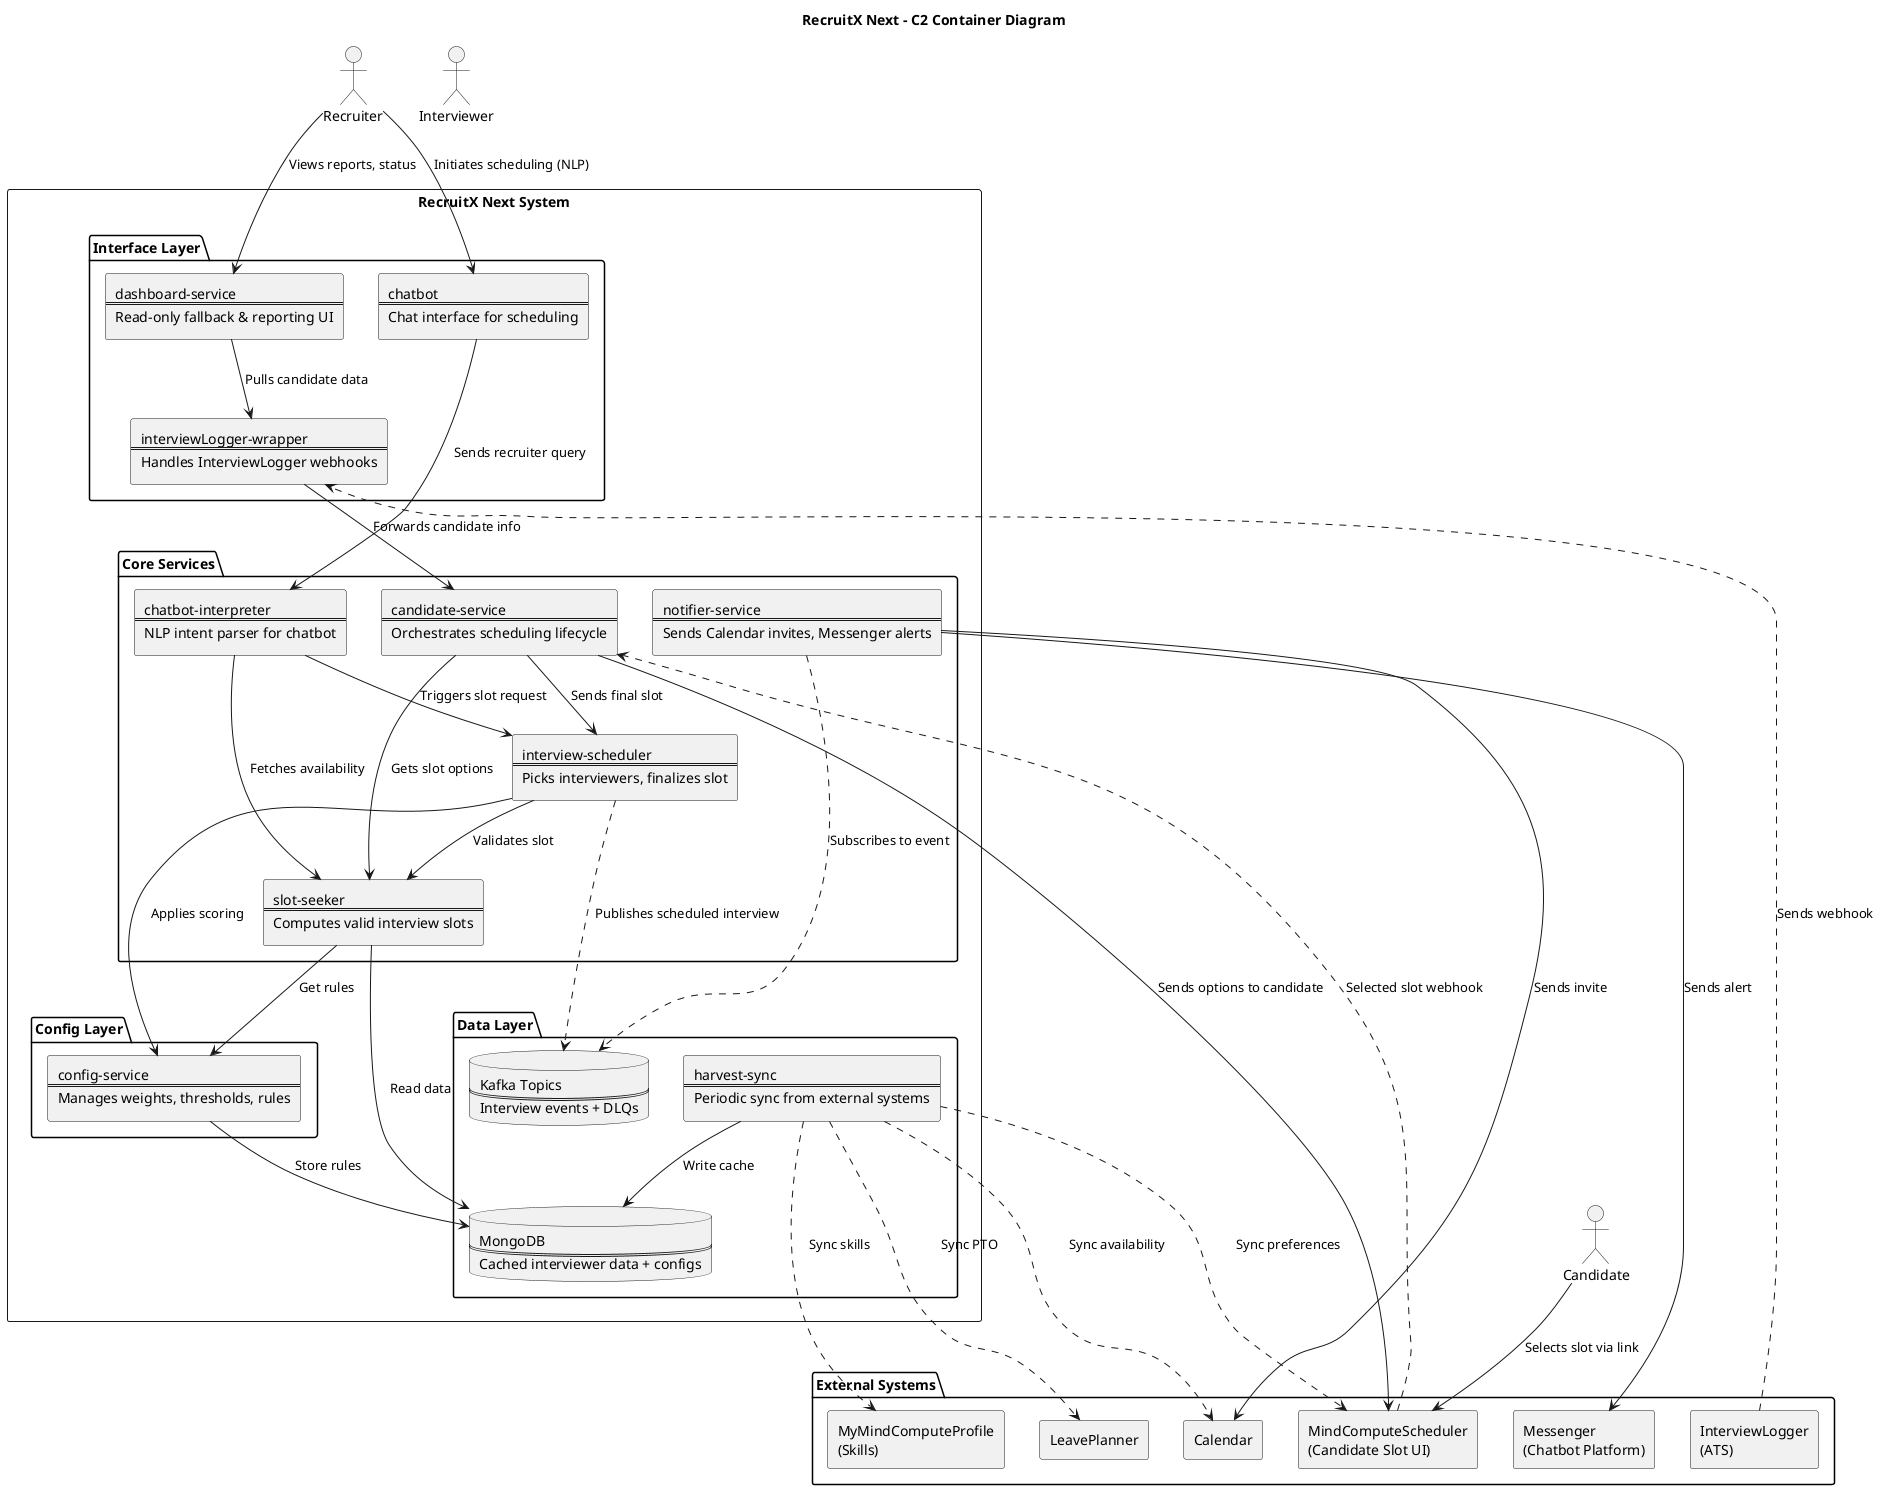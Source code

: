 @startuml
!define PERSON actor
!define SYSTEM_BOUNDARY rectangle
!define CONTAINER rectangle
!define EXTERNAL_SYSTEM rectangle
!define DATABASE database

TITLE RecruitX Next – C2 Container Diagram

' People
PERSON "Recruiter" as recruiter
PERSON "Candidate" as candidate
PERSON "Interviewer" as interviewer

' External Systems Group
package "External Systems" {
  EXTERNAL_SYSTEM "InterviewLogger\n(ATS)" as interviewLogger
  EXTERNAL_SYSTEM "MyMindComputeProfile\n(Skills)" as myMindComputeProfile
  EXTERNAL_SYSTEM "LeavePlanner" as leavePlanner
  EXTERNAL_SYSTEM "Calendar" as calendar
  EXTERNAL_SYSTEM "MindComputeScheduler\n(Candidate Slot UI)" as mindComputeScheduler
  EXTERNAL_SYSTEM "Messenger\n(Chatbot Platform)" as Messenger
}

' RecruitX System
SYSTEM_BOUNDARY "RecruitX Next System" as recruitX {

  package "Interface Layer" {
    CONTAINER "interviewLogger-wrapper\n==\nHandles InterviewLogger webhooks" as interviewLoggerWrapper
    CONTAINER "chatbot\n==\nChat interface for scheduling" as chatbot
    CONTAINER "dashboard-service\n==\nRead-only fallback & reporting UI" as dashboard
  }

  package "Core Services" {
    CONTAINER "candidate-service\n==\nOrchestrates scheduling lifecycle" as candidateService
    CONTAINER "slot-seeker\n==\nComputes valid interview slots" as slotSeeker
    CONTAINER "interview-scheduler\n==\nPicks interviewers, finalizes slot" as scheduler
    CONTAINER "notifier-service\n==\nSends Calendar invites, Messenger alerts" as notifier
    CONTAINER "chatbot-interpreter\n==\nNLP intent parser for chatbot" as interpreter
  }

  package "Config Layer" {
    CONTAINER "config-service\n==\nManages weights, thresholds, rules" as config
  }

  package "Data Layer" {
    CONTAINER "harvest-sync\n==\nPeriodic sync from external systems" as harvester
    DATABASE "MongoDB\n==\nCached interviewer data + configs" as mongodb
    DATABASE "Kafka Topics\n==\nInterview events + DLQs" as kafka
  }
}

' === Recruiter & Candidate Flow ===
recruiter --> chatbot : Initiates scheduling (NLP)
chatbot --> interpreter : Sends recruiter query
interpreter --> slotSeeker : Fetches availability
interpreter --> scheduler : Triggers slot request

recruiter --> dashboard : Views reports, status
dashboard --> interviewLoggerWrapper : Pulls candidate data

candidate --> mindComputeScheduler : Selects slot via link

' === InterviewLogger Flow ===
interviewLogger -.-> interviewLoggerWrapper : Sends webhook
interviewLoggerWrapper --> candidateService : Forwards candidate info

' === Scheduling Workflow ===
candidateService --> slotSeeker : Gets slot options
candidateService --> mindComputeScheduler : Sends options to candidate
mindComputeScheduler -.-> candidateService : Selected slot webhook
candidateService --> scheduler : Sends final slot

scheduler --> slotSeeker : Validates slot
scheduler --> config : Applies scoring
scheduler -.-> kafka : Publishes scheduled interview

notifier -.-> kafka : Subscribes to event
notifier --> calendar : Sends invite
notifier --> Messenger : Sends alert

' === Data Layer ===
harvester -.-> myMindComputeProfile : Sync skills
harvester -.-> leavePlanner : Sync PTO
harvester -.-> mindComputeScheduler : Sync preferences
harvester -.-> calendar : Sync availability
harvester --> mongodb : Write cache

slotSeeker --> config : Get rules
slotSeeker --> mongodb : Read data
config --> mongodb : Store rules

@enduml
